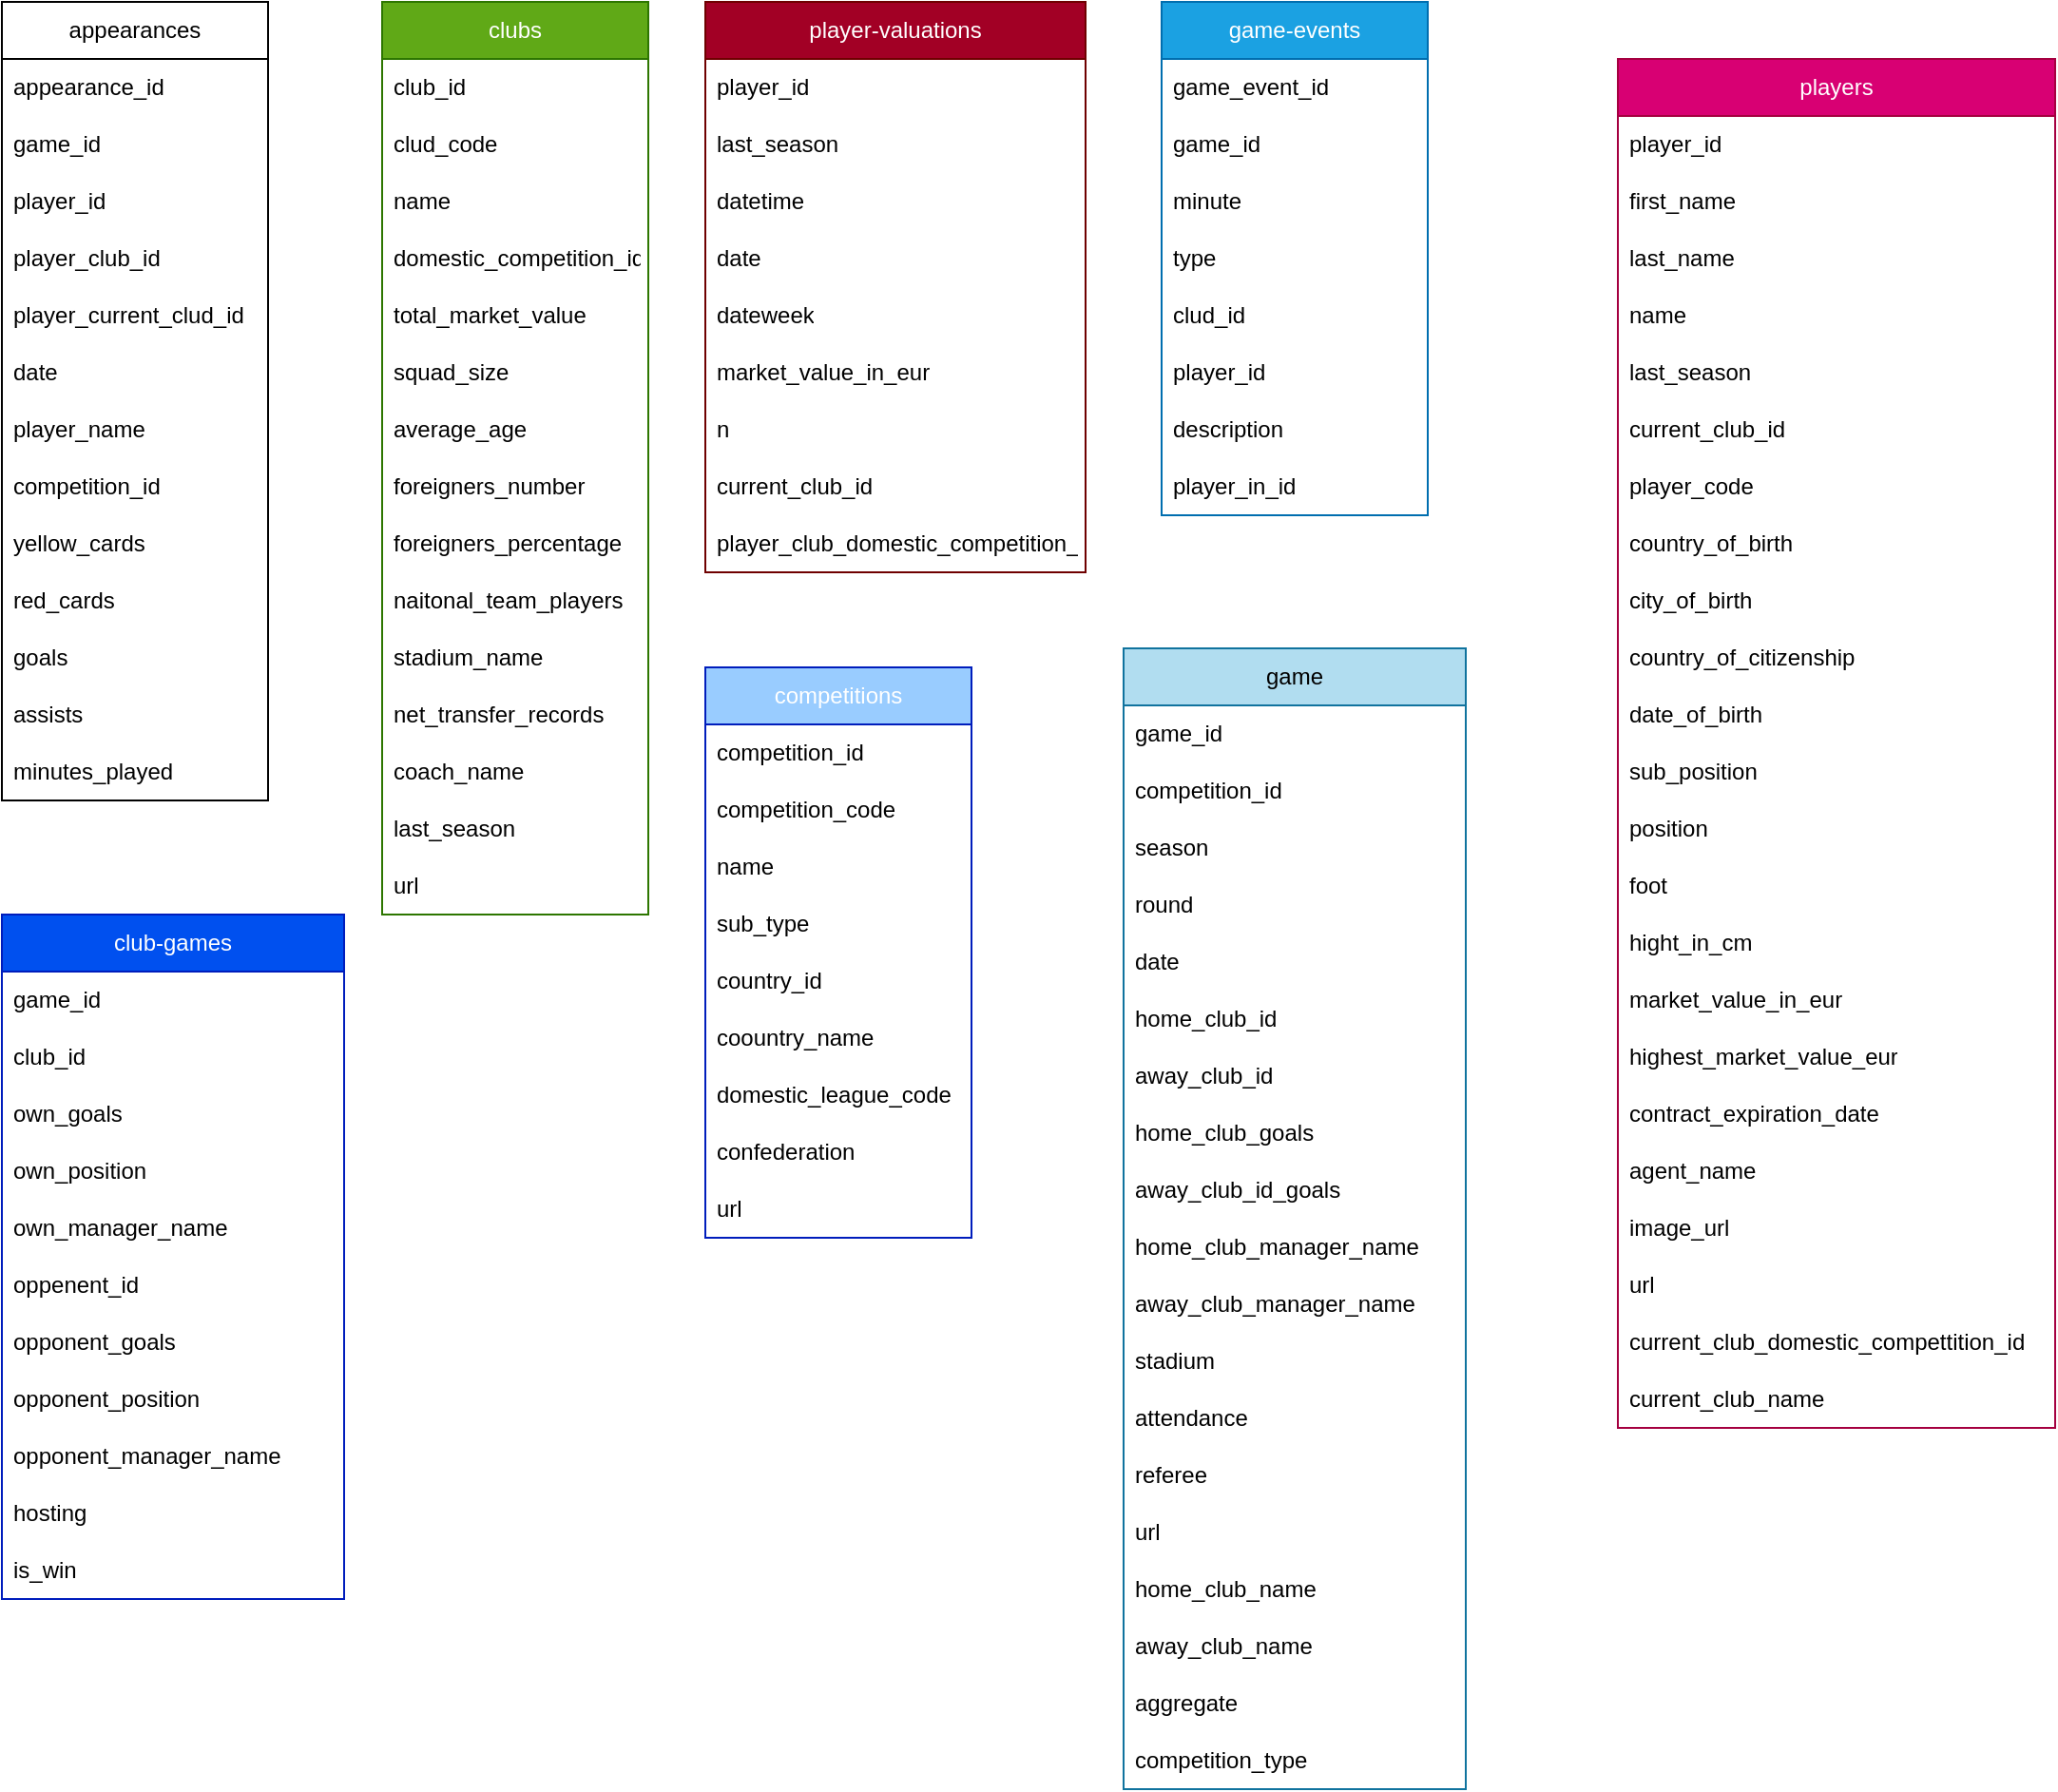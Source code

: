 <mxfile version="21.7.5" type="device">
  <diagram name="Page-1" id="z9WqnyneGTdmRM8u1num">
    <mxGraphModel dx="1324" dy="928" grid="1" gridSize="10" guides="1" tooltips="1" connect="1" arrows="1" fold="1" page="1" pageScale="1" pageWidth="1390" pageHeight="980" math="0" shadow="0">
      <root>
        <mxCell id="0" />
        <mxCell id="1" parent="0" />
        <mxCell id="PSX3CFgkxzD0egWZ27Tg-1" value="appearances" style="swimlane;fontStyle=0;childLayout=stackLayout;horizontal=1;startSize=30;horizontalStack=0;resizeParent=1;resizeParentMax=0;resizeLast=0;collapsible=1;marginBottom=0;whiteSpace=wrap;html=1;" vertex="1" parent="1">
          <mxGeometry x="30" y="20" width="140" height="420" as="geometry">
            <mxRectangle x="60" y="90" width="110" height="30" as="alternateBounds" />
          </mxGeometry>
        </mxCell>
        <mxCell id="PSX3CFgkxzD0egWZ27Tg-2" value="appearance_id&lt;span style=&quot;white-space: pre;&quot;&gt;&#x9;&lt;/span&gt;&lt;span style=&quot;white-space: pre;&quot;&gt;&#x9;&lt;/span&gt;&lt;br&gt;" style="text;strokeColor=none;fillColor=none;align=left;verticalAlign=middle;spacingLeft=4;spacingRight=4;overflow=hidden;points=[[0,0.5],[1,0.5]];portConstraint=eastwest;rotatable=0;whiteSpace=wrap;html=1;" vertex="1" parent="PSX3CFgkxzD0egWZ27Tg-1">
          <mxGeometry y="30" width="140" height="30" as="geometry" />
        </mxCell>
        <mxCell id="PSX3CFgkxzD0egWZ27Tg-3" value="game_id" style="text;strokeColor=none;fillColor=none;align=left;verticalAlign=middle;spacingLeft=4;spacingRight=4;overflow=hidden;points=[[0,0.5],[1,0.5]];portConstraint=eastwest;rotatable=0;whiteSpace=wrap;html=1;" vertex="1" parent="PSX3CFgkxzD0egWZ27Tg-1">
          <mxGeometry y="60" width="140" height="30" as="geometry" />
        </mxCell>
        <mxCell id="PSX3CFgkxzD0egWZ27Tg-11" value="player_id" style="text;strokeColor=none;fillColor=none;align=left;verticalAlign=middle;spacingLeft=4;spacingRight=4;overflow=hidden;points=[[0,0.5],[1,0.5]];portConstraint=eastwest;rotatable=0;whiteSpace=wrap;html=1;" vertex="1" parent="PSX3CFgkxzD0egWZ27Tg-1">
          <mxGeometry y="90" width="140" height="30" as="geometry" />
        </mxCell>
        <mxCell id="PSX3CFgkxzD0egWZ27Tg-12" value="player_club_id" style="text;strokeColor=none;fillColor=none;align=left;verticalAlign=middle;spacingLeft=4;spacingRight=4;overflow=hidden;points=[[0,0.5],[1,0.5]];portConstraint=eastwest;rotatable=0;whiteSpace=wrap;html=1;" vertex="1" parent="PSX3CFgkxzD0egWZ27Tg-1">
          <mxGeometry y="120" width="140" height="30" as="geometry" />
        </mxCell>
        <mxCell id="PSX3CFgkxzD0egWZ27Tg-13" value="player_current_clud_id" style="text;strokeColor=none;fillColor=none;align=left;verticalAlign=middle;spacingLeft=4;spacingRight=4;overflow=hidden;points=[[0,0.5],[1,0.5]];portConstraint=eastwest;rotatable=0;whiteSpace=wrap;html=1;" vertex="1" parent="PSX3CFgkxzD0egWZ27Tg-1">
          <mxGeometry y="150" width="140" height="30" as="geometry" />
        </mxCell>
        <mxCell id="PSX3CFgkxzD0egWZ27Tg-4" value="date" style="text;strokeColor=none;fillColor=none;align=left;verticalAlign=middle;spacingLeft=4;spacingRight=4;overflow=hidden;points=[[0,0.5],[1,0.5]];portConstraint=eastwest;rotatable=0;whiteSpace=wrap;html=1;" vertex="1" parent="PSX3CFgkxzD0egWZ27Tg-1">
          <mxGeometry y="180" width="140" height="30" as="geometry" />
        </mxCell>
        <mxCell id="PSX3CFgkxzD0egWZ27Tg-14" value="player_name" style="text;strokeColor=none;fillColor=none;align=left;verticalAlign=middle;spacingLeft=4;spacingRight=4;overflow=hidden;points=[[0,0.5],[1,0.5]];portConstraint=eastwest;rotatable=0;whiteSpace=wrap;html=1;" vertex="1" parent="PSX3CFgkxzD0egWZ27Tg-1">
          <mxGeometry y="210" width="140" height="30" as="geometry" />
        </mxCell>
        <mxCell id="PSX3CFgkxzD0egWZ27Tg-15" value="competition_id" style="text;strokeColor=none;fillColor=none;align=left;verticalAlign=middle;spacingLeft=4;spacingRight=4;overflow=hidden;points=[[0,0.5],[1,0.5]];portConstraint=eastwest;rotatable=0;whiteSpace=wrap;html=1;" vertex="1" parent="PSX3CFgkxzD0egWZ27Tg-1">
          <mxGeometry y="240" width="140" height="30" as="geometry" />
        </mxCell>
        <mxCell id="PSX3CFgkxzD0egWZ27Tg-16" value="yellow_cards" style="text;strokeColor=none;fillColor=none;align=left;verticalAlign=middle;spacingLeft=4;spacingRight=4;overflow=hidden;points=[[0,0.5],[1,0.5]];portConstraint=eastwest;rotatable=0;whiteSpace=wrap;html=1;" vertex="1" parent="PSX3CFgkxzD0egWZ27Tg-1">
          <mxGeometry y="270" width="140" height="30" as="geometry" />
        </mxCell>
        <mxCell id="PSX3CFgkxzD0egWZ27Tg-17" value="red_cards" style="text;strokeColor=none;fillColor=none;align=left;verticalAlign=middle;spacingLeft=4;spacingRight=4;overflow=hidden;points=[[0,0.5],[1,0.5]];portConstraint=eastwest;rotatable=0;whiteSpace=wrap;html=1;" vertex="1" parent="PSX3CFgkxzD0egWZ27Tg-1">
          <mxGeometry y="300" width="140" height="30" as="geometry" />
        </mxCell>
        <mxCell id="PSX3CFgkxzD0egWZ27Tg-18" value="goals" style="text;strokeColor=none;fillColor=none;align=left;verticalAlign=middle;spacingLeft=4;spacingRight=4;overflow=hidden;points=[[0,0.5],[1,0.5]];portConstraint=eastwest;rotatable=0;whiteSpace=wrap;html=1;" vertex="1" parent="PSX3CFgkxzD0egWZ27Tg-1">
          <mxGeometry y="330" width="140" height="30" as="geometry" />
        </mxCell>
        <mxCell id="PSX3CFgkxzD0egWZ27Tg-19" value="assists" style="text;strokeColor=none;fillColor=none;align=left;verticalAlign=middle;spacingLeft=4;spacingRight=4;overflow=hidden;points=[[0,0.5],[1,0.5]];portConstraint=eastwest;rotatable=0;whiteSpace=wrap;html=1;" vertex="1" parent="PSX3CFgkxzD0egWZ27Tg-1">
          <mxGeometry y="360" width="140" height="30" as="geometry" />
        </mxCell>
        <mxCell id="PSX3CFgkxzD0egWZ27Tg-20" value="minutes_played" style="text;strokeColor=none;fillColor=none;align=left;verticalAlign=middle;spacingLeft=4;spacingRight=4;overflow=hidden;points=[[0,0.5],[1,0.5]];portConstraint=eastwest;rotatable=0;whiteSpace=wrap;html=1;" vertex="1" parent="PSX3CFgkxzD0egWZ27Tg-1">
          <mxGeometry y="390" width="140" height="30" as="geometry" />
        </mxCell>
        <mxCell id="PSX3CFgkxzD0egWZ27Tg-23" value="club-games" style="swimlane;fontStyle=0;childLayout=stackLayout;horizontal=1;startSize=30;horizontalStack=0;resizeParent=1;resizeParentMax=0;resizeLast=0;collapsible=1;marginBottom=0;whiteSpace=wrap;html=1;fillColor=#0050ef;strokeColor=#001DBC;fontColor=#ffffff;" vertex="1" parent="1">
          <mxGeometry x="30" y="500" width="180" height="360" as="geometry">
            <mxRectangle x="60" y="90" width="110" height="30" as="alternateBounds" />
          </mxGeometry>
        </mxCell>
        <mxCell id="PSX3CFgkxzD0egWZ27Tg-24" value="game_id&lt;span style=&quot;white-space: pre;&quot;&gt;&#x9;&lt;/span&gt;&lt;span style=&quot;white-space: pre;&quot;&gt;&#x9;&lt;/span&gt;" style="text;strokeColor=none;fillColor=none;align=left;verticalAlign=middle;spacingLeft=4;spacingRight=4;overflow=hidden;points=[[0,0.5],[1,0.5]];portConstraint=eastwest;rotatable=0;whiteSpace=wrap;html=1;" vertex="1" parent="PSX3CFgkxzD0egWZ27Tg-23">
          <mxGeometry y="30" width="180" height="30" as="geometry" />
        </mxCell>
        <mxCell id="PSX3CFgkxzD0egWZ27Tg-25" value="club_id" style="text;strokeColor=none;fillColor=none;align=left;verticalAlign=middle;spacingLeft=4;spacingRight=4;overflow=hidden;points=[[0,0.5],[1,0.5]];portConstraint=eastwest;rotatable=0;whiteSpace=wrap;html=1;" vertex="1" parent="PSX3CFgkxzD0egWZ27Tg-23">
          <mxGeometry y="60" width="180" height="30" as="geometry" />
        </mxCell>
        <mxCell id="PSX3CFgkxzD0egWZ27Tg-26" value="own_goals" style="text;strokeColor=none;fillColor=none;align=left;verticalAlign=middle;spacingLeft=4;spacingRight=4;overflow=hidden;points=[[0,0.5],[1,0.5]];portConstraint=eastwest;rotatable=0;whiteSpace=wrap;html=1;" vertex="1" parent="PSX3CFgkxzD0egWZ27Tg-23">
          <mxGeometry y="90" width="180" height="30" as="geometry" />
        </mxCell>
        <mxCell id="PSX3CFgkxzD0egWZ27Tg-27" value="own_position" style="text;strokeColor=none;fillColor=none;align=left;verticalAlign=middle;spacingLeft=4;spacingRight=4;overflow=hidden;points=[[0,0.5],[1,0.5]];portConstraint=eastwest;rotatable=0;whiteSpace=wrap;html=1;" vertex="1" parent="PSX3CFgkxzD0egWZ27Tg-23">
          <mxGeometry y="120" width="180" height="30" as="geometry" />
        </mxCell>
        <mxCell id="PSX3CFgkxzD0egWZ27Tg-28" value="own_manager_name" style="text;strokeColor=none;fillColor=none;align=left;verticalAlign=middle;spacingLeft=4;spacingRight=4;overflow=hidden;points=[[0,0.5],[1,0.5]];portConstraint=eastwest;rotatable=0;whiteSpace=wrap;html=1;" vertex="1" parent="PSX3CFgkxzD0egWZ27Tg-23">
          <mxGeometry y="150" width="180" height="30" as="geometry" />
        </mxCell>
        <mxCell id="PSX3CFgkxzD0egWZ27Tg-29" value="oppenent_id" style="text;strokeColor=none;fillColor=none;align=left;verticalAlign=middle;spacingLeft=4;spacingRight=4;overflow=hidden;points=[[0,0.5],[1,0.5]];portConstraint=eastwest;rotatable=0;whiteSpace=wrap;html=1;" vertex="1" parent="PSX3CFgkxzD0egWZ27Tg-23">
          <mxGeometry y="180" width="180" height="30" as="geometry" />
        </mxCell>
        <mxCell id="PSX3CFgkxzD0egWZ27Tg-30" value="opponent_goals" style="text;strokeColor=none;fillColor=none;align=left;verticalAlign=middle;spacingLeft=4;spacingRight=4;overflow=hidden;points=[[0,0.5],[1,0.5]];portConstraint=eastwest;rotatable=0;whiteSpace=wrap;html=1;" vertex="1" parent="PSX3CFgkxzD0egWZ27Tg-23">
          <mxGeometry y="210" width="180" height="30" as="geometry" />
        </mxCell>
        <mxCell id="PSX3CFgkxzD0egWZ27Tg-31" value="opponent_position" style="text;strokeColor=none;fillColor=none;align=left;verticalAlign=middle;spacingLeft=4;spacingRight=4;overflow=hidden;points=[[0,0.5],[1,0.5]];portConstraint=eastwest;rotatable=0;whiteSpace=wrap;html=1;" vertex="1" parent="PSX3CFgkxzD0egWZ27Tg-23">
          <mxGeometry y="240" width="180" height="30" as="geometry" />
        </mxCell>
        <mxCell id="PSX3CFgkxzD0egWZ27Tg-32" value="opponent_manager_name" style="text;strokeColor=none;fillColor=none;align=left;verticalAlign=middle;spacingLeft=4;spacingRight=4;overflow=hidden;points=[[0,0.5],[1,0.5]];portConstraint=eastwest;rotatable=0;whiteSpace=wrap;html=1;" vertex="1" parent="PSX3CFgkxzD0egWZ27Tg-23">
          <mxGeometry y="270" width="180" height="30" as="geometry" />
        </mxCell>
        <mxCell id="PSX3CFgkxzD0egWZ27Tg-34" value="hosting" style="text;strokeColor=none;fillColor=none;align=left;verticalAlign=middle;spacingLeft=4;spacingRight=4;overflow=hidden;points=[[0,0.5],[1,0.5]];portConstraint=eastwest;rotatable=0;whiteSpace=wrap;html=1;" vertex="1" parent="PSX3CFgkxzD0egWZ27Tg-23">
          <mxGeometry y="300" width="180" height="30" as="geometry" />
        </mxCell>
        <mxCell id="PSX3CFgkxzD0egWZ27Tg-35" value="is_win" style="text;strokeColor=none;fillColor=none;align=left;verticalAlign=middle;spacingLeft=4;spacingRight=4;overflow=hidden;points=[[0,0.5],[1,0.5]];portConstraint=eastwest;rotatable=0;whiteSpace=wrap;html=1;" vertex="1" parent="PSX3CFgkxzD0egWZ27Tg-23">
          <mxGeometry y="330" width="180" height="30" as="geometry" />
        </mxCell>
        <mxCell id="PSX3CFgkxzD0egWZ27Tg-37" value="clubs" style="swimlane;fontStyle=0;childLayout=stackLayout;horizontal=1;startSize=30;horizontalStack=0;resizeParent=1;resizeParentMax=0;resizeLast=0;collapsible=1;marginBottom=0;whiteSpace=wrap;html=1;fillColor=#60a917;strokeColor=#2D7600;fontColor=#ffffff;" vertex="1" parent="1">
          <mxGeometry x="230" y="20" width="140" height="480" as="geometry">
            <mxRectangle x="60" y="90" width="110" height="30" as="alternateBounds" />
          </mxGeometry>
        </mxCell>
        <mxCell id="PSX3CFgkxzD0egWZ27Tg-39" value="club_id" style="text;strokeColor=none;fillColor=none;align=left;verticalAlign=middle;spacingLeft=4;spacingRight=4;overflow=hidden;points=[[0,0.5],[1,0.5]];portConstraint=eastwest;rotatable=0;whiteSpace=wrap;html=1;" vertex="1" parent="PSX3CFgkxzD0egWZ27Tg-37">
          <mxGeometry y="30" width="140" height="30" as="geometry" />
        </mxCell>
        <mxCell id="PSX3CFgkxzD0egWZ27Tg-40" value="clud_code" style="text;strokeColor=none;fillColor=none;align=left;verticalAlign=middle;spacingLeft=4;spacingRight=4;overflow=hidden;points=[[0,0.5],[1,0.5]];portConstraint=eastwest;rotatable=0;whiteSpace=wrap;html=1;" vertex="1" parent="PSX3CFgkxzD0egWZ27Tg-37">
          <mxGeometry y="60" width="140" height="30" as="geometry" />
        </mxCell>
        <mxCell id="PSX3CFgkxzD0egWZ27Tg-41" value="name" style="text;strokeColor=none;fillColor=none;align=left;verticalAlign=middle;spacingLeft=4;spacingRight=4;overflow=hidden;points=[[0,0.5],[1,0.5]];portConstraint=eastwest;rotatable=0;whiteSpace=wrap;html=1;" vertex="1" parent="PSX3CFgkxzD0egWZ27Tg-37">
          <mxGeometry y="90" width="140" height="30" as="geometry" />
        </mxCell>
        <mxCell id="PSX3CFgkxzD0egWZ27Tg-42" value="domestic_competition_id" style="text;strokeColor=none;fillColor=none;align=left;verticalAlign=middle;spacingLeft=4;spacingRight=4;overflow=hidden;points=[[0,0.5],[1,0.5]];portConstraint=eastwest;rotatable=0;whiteSpace=wrap;html=1;" vertex="1" parent="PSX3CFgkxzD0egWZ27Tg-37">
          <mxGeometry y="120" width="140" height="30" as="geometry" />
        </mxCell>
        <mxCell id="PSX3CFgkxzD0egWZ27Tg-43" value="total_market_value" style="text;strokeColor=none;fillColor=none;align=left;verticalAlign=middle;spacingLeft=4;spacingRight=4;overflow=hidden;points=[[0,0.5],[1,0.5]];portConstraint=eastwest;rotatable=0;whiteSpace=wrap;html=1;" vertex="1" parent="PSX3CFgkxzD0egWZ27Tg-37">
          <mxGeometry y="150" width="140" height="30" as="geometry" />
        </mxCell>
        <mxCell id="PSX3CFgkxzD0egWZ27Tg-44" value="squad_size" style="text;strokeColor=none;fillColor=none;align=left;verticalAlign=middle;spacingLeft=4;spacingRight=4;overflow=hidden;points=[[0,0.5],[1,0.5]];portConstraint=eastwest;rotatable=0;whiteSpace=wrap;html=1;" vertex="1" parent="PSX3CFgkxzD0egWZ27Tg-37">
          <mxGeometry y="180" width="140" height="30" as="geometry" />
        </mxCell>
        <mxCell id="PSX3CFgkxzD0egWZ27Tg-45" value="average_age" style="text;strokeColor=none;fillColor=none;align=left;verticalAlign=middle;spacingLeft=4;spacingRight=4;overflow=hidden;points=[[0,0.5],[1,0.5]];portConstraint=eastwest;rotatable=0;whiteSpace=wrap;html=1;" vertex="1" parent="PSX3CFgkxzD0egWZ27Tg-37">
          <mxGeometry y="210" width="140" height="30" as="geometry" />
        </mxCell>
        <mxCell id="PSX3CFgkxzD0egWZ27Tg-46" value="foreigners_number" style="text;strokeColor=none;fillColor=none;align=left;verticalAlign=middle;spacingLeft=4;spacingRight=4;overflow=hidden;points=[[0,0.5],[1,0.5]];portConstraint=eastwest;rotatable=0;whiteSpace=wrap;html=1;" vertex="1" parent="PSX3CFgkxzD0egWZ27Tg-37">
          <mxGeometry y="240" width="140" height="30" as="geometry" />
        </mxCell>
        <mxCell id="PSX3CFgkxzD0egWZ27Tg-47" value="foreigners_percentage" style="text;strokeColor=none;fillColor=none;align=left;verticalAlign=middle;spacingLeft=4;spacingRight=4;overflow=hidden;points=[[0,0.5],[1,0.5]];portConstraint=eastwest;rotatable=0;whiteSpace=wrap;html=1;" vertex="1" parent="PSX3CFgkxzD0egWZ27Tg-37">
          <mxGeometry y="270" width="140" height="30" as="geometry" />
        </mxCell>
        <mxCell id="PSX3CFgkxzD0egWZ27Tg-48" value="naitonal_team_players" style="text;strokeColor=none;fillColor=none;align=left;verticalAlign=middle;spacingLeft=4;spacingRight=4;overflow=hidden;points=[[0,0.5],[1,0.5]];portConstraint=eastwest;rotatable=0;whiteSpace=wrap;html=1;" vertex="1" parent="PSX3CFgkxzD0egWZ27Tg-37">
          <mxGeometry y="300" width="140" height="30" as="geometry" />
        </mxCell>
        <mxCell id="PSX3CFgkxzD0egWZ27Tg-49" value="stadium_name" style="text;strokeColor=none;fillColor=none;align=left;verticalAlign=middle;spacingLeft=4;spacingRight=4;overflow=hidden;points=[[0,0.5],[1,0.5]];portConstraint=eastwest;rotatable=0;whiteSpace=wrap;html=1;" vertex="1" parent="PSX3CFgkxzD0egWZ27Tg-37">
          <mxGeometry y="330" width="140" height="30" as="geometry" />
        </mxCell>
        <mxCell id="PSX3CFgkxzD0egWZ27Tg-51" value="net_transfer_records" style="text;strokeColor=none;fillColor=none;align=left;verticalAlign=middle;spacingLeft=4;spacingRight=4;overflow=hidden;points=[[0,0.5],[1,0.5]];portConstraint=eastwest;rotatable=0;whiteSpace=wrap;html=1;" vertex="1" parent="PSX3CFgkxzD0egWZ27Tg-37">
          <mxGeometry y="360" width="140" height="30" as="geometry" />
        </mxCell>
        <mxCell id="PSX3CFgkxzD0egWZ27Tg-50" value="coach_name" style="text;strokeColor=none;fillColor=none;align=left;verticalAlign=middle;spacingLeft=4;spacingRight=4;overflow=hidden;points=[[0,0.5],[1,0.5]];portConstraint=eastwest;rotatable=0;whiteSpace=wrap;html=1;" vertex="1" parent="PSX3CFgkxzD0egWZ27Tg-37">
          <mxGeometry y="390" width="140" height="30" as="geometry" />
        </mxCell>
        <mxCell id="PSX3CFgkxzD0egWZ27Tg-52" value="last_season" style="text;strokeColor=none;fillColor=none;align=left;verticalAlign=middle;spacingLeft=4;spacingRight=4;overflow=hidden;points=[[0,0.5],[1,0.5]];portConstraint=eastwest;rotatable=0;whiteSpace=wrap;html=1;" vertex="1" parent="PSX3CFgkxzD0egWZ27Tg-37">
          <mxGeometry y="420" width="140" height="30" as="geometry" />
        </mxCell>
        <mxCell id="PSX3CFgkxzD0egWZ27Tg-53" value="url" style="text;strokeColor=none;fillColor=none;align=left;verticalAlign=middle;spacingLeft=4;spacingRight=4;overflow=hidden;points=[[0,0.5],[1,0.5]];portConstraint=eastwest;rotatable=0;whiteSpace=wrap;html=1;" vertex="1" parent="PSX3CFgkxzD0egWZ27Tg-37">
          <mxGeometry y="450" width="140" height="30" as="geometry" />
        </mxCell>
        <mxCell id="PSX3CFgkxzD0egWZ27Tg-54" value="competitions" style="swimlane;fontStyle=0;childLayout=stackLayout;horizontal=1;startSize=30;horizontalStack=0;resizeParent=1;resizeParentMax=0;resizeLast=0;collapsible=1;marginBottom=0;whiteSpace=wrap;html=1;fillColor=#99CCFF;strokeColor=#001DBC;fontColor=#ffffff;" vertex="1" parent="1">
          <mxGeometry x="400" y="370" width="140" height="300" as="geometry">
            <mxRectangle x="60" y="90" width="110" height="30" as="alternateBounds" />
          </mxGeometry>
        </mxCell>
        <mxCell id="PSX3CFgkxzD0egWZ27Tg-55" value="competition_id&lt;span style=&quot;white-space: pre;&quot;&gt;&#x9;&lt;/span&gt;" style="text;strokeColor=none;fillColor=none;align=left;verticalAlign=middle;spacingLeft=4;spacingRight=4;overflow=hidden;points=[[0,0.5],[1,0.5]];portConstraint=eastwest;rotatable=0;whiteSpace=wrap;html=1;" vertex="1" parent="PSX3CFgkxzD0egWZ27Tg-54">
          <mxGeometry y="30" width="140" height="30" as="geometry" />
        </mxCell>
        <mxCell id="PSX3CFgkxzD0egWZ27Tg-56" value="competition_code" style="text;strokeColor=none;fillColor=none;align=left;verticalAlign=middle;spacingLeft=4;spacingRight=4;overflow=hidden;points=[[0,0.5],[1,0.5]];portConstraint=eastwest;rotatable=0;whiteSpace=wrap;html=1;" vertex="1" parent="PSX3CFgkxzD0egWZ27Tg-54">
          <mxGeometry y="60" width="140" height="30" as="geometry" />
        </mxCell>
        <mxCell id="PSX3CFgkxzD0egWZ27Tg-57" value="name" style="text;strokeColor=none;fillColor=none;align=left;verticalAlign=middle;spacingLeft=4;spacingRight=4;overflow=hidden;points=[[0,0.5],[1,0.5]];portConstraint=eastwest;rotatable=0;whiteSpace=wrap;html=1;" vertex="1" parent="PSX3CFgkxzD0egWZ27Tg-54">
          <mxGeometry y="90" width="140" height="30" as="geometry" />
        </mxCell>
        <mxCell id="PSX3CFgkxzD0egWZ27Tg-58" value="sub_type" style="text;strokeColor=none;fillColor=none;align=left;verticalAlign=middle;spacingLeft=4;spacingRight=4;overflow=hidden;points=[[0,0.5],[1,0.5]];portConstraint=eastwest;rotatable=0;whiteSpace=wrap;html=1;" vertex="1" parent="PSX3CFgkxzD0egWZ27Tg-54">
          <mxGeometry y="120" width="140" height="30" as="geometry" />
        </mxCell>
        <mxCell id="PSX3CFgkxzD0egWZ27Tg-59" value="country_id" style="text;strokeColor=none;fillColor=none;align=left;verticalAlign=middle;spacingLeft=4;spacingRight=4;overflow=hidden;points=[[0,0.5],[1,0.5]];portConstraint=eastwest;rotatable=0;whiteSpace=wrap;html=1;" vertex="1" parent="PSX3CFgkxzD0egWZ27Tg-54">
          <mxGeometry y="150" width="140" height="30" as="geometry" />
        </mxCell>
        <mxCell id="PSX3CFgkxzD0egWZ27Tg-60" value="coountry_name" style="text;strokeColor=none;fillColor=none;align=left;verticalAlign=middle;spacingLeft=4;spacingRight=4;overflow=hidden;points=[[0,0.5],[1,0.5]];portConstraint=eastwest;rotatable=0;whiteSpace=wrap;html=1;" vertex="1" parent="PSX3CFgkxzD0egWZ27Tg-54">
          <mxGeometry y="180" width="140" height="30" as="geometry" />
        </mxCell>
        <mxCell id="PSX3CFgkxzD0egWZ27Tg-61" value="domestic_league_code" style="text;strokeColor=none;fillColor=none;align=left;verticalAlign=middle;spacingLeft=4;spacingRight=4;overflow=hidden;points=[[0,0.5],[1,0.5]];portConstraint=eastwest;rotatable=0;whiteSpace=wrap;html=1;" vertex="1" parent="PSX3CFgkxzD0egWZ27Tg-54">
          <mxGeometry y="210" width="140" height="30" as="geometry" />
        </mxCell>
        <mxCell id="PSX3CFgkxzD0egWZ27Tg-62" value="confederation" style="text;strokeColor=none;fillColor=none;align=left;verticalAlign=middle;spacingLeft=4;spacingRight=4;overflow=hidden;points=[[0,0.5],[1,0.5]];portConstraint=eastwest;rotatable=0;whiteSpace=wrap;html=1;" vertex="1" parent="PSX3CFgkxzD0egWZ27Tg-54">
          <mxGeometry y="240" width="140" height="30" as="geometry" />
        </mxCell>
        <mxCell id="PSX3CFgkxzD0egWZ27Tg-63" value="url" style="text;strokeColor=none;fillColor=none;align=left;verticalAlign=middle;spacingLeft=4;spacingRight=4;overflow=hidden;points=[[0,0.5],[1,0.5]];portConstraint=eastwest;rotatable=0;whiteSpace=wrap;html=1;" vertex="1" parent="PSX3CFgkxzD0egWZ27Tg-54">
          <mxGeometry y="270" width="140" height="30" as="geometry" />
        </mxCell>
        <mxCell id="PSX3CFgkxzD0egWZ27Tg-71" value="game-events" style="swimlane;fontStyle=0;childLayout=stackLayout;horizontal=1;startSize=30;horizontalStack=0;resizeParent=1;resizeParentMax=0;resizeLast=0;collapsible=1;marginBottom=0;whiteSpace=wrap;html=1;fillColor=#1ba1e2;strokeColor=#006EAF;fontColor=#ffffff;" vertex="1" parent="1">
          <mxGeometry x="640" y="20" width="140" height="270" as="geometry">
            <mxRectangle x="60" y="90" width="110" height="30" as="alternateBounds" />
          </mxGeometry>
        </mxCell>
        <mxCell id="PSX3CFgkxzD0egWZ27Tg-72" value="game_event_id" style="text;strokeColor=none;fillColor=none;align=left;verticalAlign=middle;spacingLeft=4;spacingRight=4;overflow=hidden;points=[[0,0.5],[1,0.5]];portConstraint=eastwest;rotatable=0;whiteSpace=wrap;html=1;" vertex="1" parent="PSX3CFgkxzD0egWZ27Tg-71">
          <mxGeometry y="30" width="140" height="30" as="geometry" />
        </mxCell>
        <mxCell id="PSX3CFgkxzD0egWZ27Tg-73" value="game_id" style="text;strokeColor=none;fillColor=none;align=left;verticalAlign=middle;spacingLeft=4;spacingRight=4;overflow=hidden;points=[[0,0.5],[1,0.5]];portConstraint=eastwest;rotatable=0;whiteSpace=wrap;html=1;" vertex="1" parent="PSX3CFgkxzD0egWZ27Tg-71">
          <mxGeometry y="60" width="140" height="30" as="geometry" />
        </mxCell>
        <mxCell id="PSX3CFgkxzD0egWZ27Tg-74" value="minute" style="text;strokeColor=none;fillColor=none;align=left;verticalAlign=middle;spacingLeft=4;spacingRight=4;overflow=hidden;points=[[0,0.5],[1,0.5]];portConstraint=eastwest;rotatable=0;whiteSpace=wrap;html=1;" vertex="1" parent="PSX3CFgkxzD0egWZ27Tg-71">
          <mxGeometry y="90" width="140" height="30" as="geometry" />
        </mxCell>
        <mxCell id="PSX3CFgkxzD0egWZ27Tg-75" value="type" style="text;strokeColor=none;fillColor=none;align=left;verticalAlign=middle;spacingLeft=4;spacingRight=4;overflow=hidden;points=[[0,0.5],[1,0.5]];portConstraint=eastwest;rotatable=0;whiteSpace=wrap;html=1;" vertex="1" parent="PSX3CFgkxzD0egWZ27Tg-71">
          <mxGeometry y="120" width="140" height="30" as="geometry" />
        </mxCell>
        <mxCell id="PSX3CFgkxzD0egWZ27Tg-76" value="clud_id" style="text;strokeColor=none;fillColor=none;align=left;verticalAlign=middle;spacingLeft=4;spacingRight=4;overflow=hidden;points=[[0,0.5],[1,0.5]];portConstraint=eastwest;rotatable=0;whiteSpace=wrap;html=1;" vertex="1" parent="PSX3CFgkxzD0egWZ27Tg-71">
          <mxGeometry y="150" width="140" height="30" as="geometry" />
        </mxCell>
        <mxCell id="PSX3CFgkxzD0egWZ27Tg-77" value="player_id" style="text;strokeColor=none;fillColor=none;align=left;verticalAlign=middle;spacingLeft=4;spacingRight=4;overflow=hidden;points=[[0,0.5],[1,0.5]];portConstraint=eastwest;rotatable=0;whiteSpace=wrap;html=1;" vertex="1" parent="PSX3CFgkxzD0egWZ27Tg-71">
          <mxGeometry y="180" width="140" height="30" as="geometry" />
        </mxCell>
        <mxCell id="PSX3CFgkxzD0egWZ27Tg-78" value="description" style="text;strokeColor=none;fillColor=none;align=left;verticalAlign=middle;spacingLeft=4;spacingRight=4;overflow=hidden;points=[[0,0.5],[1,0.5]];portConstraint=eastwest;rotatable=0;whiteSpace=wrap;html=1;" vertex="1" parent="PSX3CFgkxzD0egWZ27Tg-71">
          <mxGeometry y="210" width="140" height="30" as="geometry" />
        </mxCell>
        <mxCell id="PSX3CFgkxzD0egWZ27Tg-79" value="player_in_id" style="text;strokeColor=none;fillColor=none;align=left;verticalAlign=middle;spacingLeft=4;spacingRight=4;overflow=hidden;points=[[0,0.5],[1,0.5]];portConstraint=eastwest;rotatable=0;whiteSpace=wrap;html=1;" vertex="1" parent="PSX3CFgkxzD0egWZ27Tg-71">
          <mxGeometry y="240" width="140" height="30" as="geometry" />
        </mxCell>
        <mxCell id="PSX3CFgkxzD0egWZ27Tg-83" value="game" style="swimlane;fontStyle=0;childLayout=stackLayout;horizontal=1;startSize=30;horizontalStack=0;resizeParent=1;resizeParentMax=0;resizeLast=0;collapsible=1;marginBottom=0;whiteSpace=wrap;html=1;fillColor=#b1ddf0;strokeColor=#10739e;" vertex="1" parent="1">
          <mxGeometry x="620" y="360" width="180" height="600" as="geometry">
            <mxRectangle x="60" y="90" width="110" height="30" as="alternateBounds" />
          </mxGeometry>
        </mxCell>
        <mxCell id="PSX3CFgkxzD0egWZ27Tg-85" value="game_id" style="text;strokeColor=none;fillColor=none;align=left;verticalAlign=middle;spacingLeft=4;spacingRight=4;overflow=hidden;points=[[0,0.5],[1,0.5]];portConstraint=eastwest;rotatable=0;whiteSpace=wrap;html=1;" vertex="1" parent="PSX3CFgkxzD0egWZ27Tg-83">
          <mxGeometry y="30" width="180" height="30" as="geometry" />
        </mxCell>
        <mxCell id="PSX3CFgkxzD0egWZ27Tg-86" value="competition_id" style="text;strokeColor=none;fillColor=none;align=left;verticalAlign=middle;spacingLeft=4;spacingRight=4;overflow=hidden;points=[[0,0.5],[1,0.5]];portConstraint=eastwest;rotatable=0;whiteSpace=wrap;html=1;" vertex="1" parent="PSX3CFgkxzD0egWZ27Tg-83">
          <mxGeometry y="60" width="180" height="30" as="geometry" />
        </mxCell>
        <mxCell id="PSX3CFgkxzD0egWZ27Tg-87" value="season" style="text;strokeColor=none;fillColor=none;align=left;verticalAlign=middle;spacingLeft=4;spacingRight=4;overflow=hidden;points=[[0,0.5],[1,0.5]];portConstraint=eastwest;rotatable=0;whiteSpace=wrap;html=1;" vertex="1" parent="PSX3CFgkxzD0egWZ27Tg-83">
          <mxGeometry y="90" width="180" height="30" as="geometry" />
        </mxCell>
        <mxCell id="PSX3CFgkxzD0egWZ27Tg-88" value="round" style="text;strokeColor=none;fillColor=none;align=left;verticalAlign=middle;spacingLeft=4;spacingRight=4;overflow=hidden;points=[[0,0.5],[1,0.5]];portConstraint=eastwest;rotatable=0;whiteSpace=wrap;html=1;" vertex="1" parent="PSX3CFgkxzD0egWZ27Tg-83">
          <mxGeometry y="120" width="180" height="30" as="geometry" />
        </mxCell>
        <mxCell id="PSX3CFgkxzD0egWZ27Tg-89" value="date" style="text;strokeColor=none;fillColor=none;align=left;verticalAlign=middle;spacingLeft=4;spacingRight=4;overflow=hidden;points=[[0,0.5],[1,0.5]];portConstraint=eastwest;rotatable=0;whiteSpace=wrap;html=1;" vertex="1" parent="PSX3CFgkxzD0egWZ27Tg-83">
          <mxGeometry y="150" width="180" height="30" as="geometry" />
        </mxCell>
        <mxCell id="PSX3CFgkxzD0egWZ27Tg-90" value="home_club_id" style="text;strokeColor=none;fillColor=none;align=left;verticalAlign=middle;spacingLeft=4;spacingRight=4;overflow=hidden;points=[[0,0.5],[1,0.5]];portConstraint=eastwest;rotatable=0;whiteSpace=wrap;html=1;" vertex="1" parent="PSX3CFgkxzD0egWZ27Tg-83">
          <mxGeometry y="180" width="180" height="30" as="geometry" />
        </mxCell>
        <mxCell id="PSX3CFgkxzD0egWZ27Tg-91" value="away_club_id" style="text;strokeColor=none;fillColor=none;align=left;verticalAlign=middle;spacingLeft=4;spacingRight=4;overflow=hidden;points=[[0,0.5],[1,0.5]];portConstraint=eastwest;rotatable=0;whiteSpace=wrap;html=1;" vertex="1" parent="PSX3CFgkxzD0egWZ27Tg-83">
          <mxGeometry y="210" width="180" height="30" as="geometry" />
        </mxCell>
        <mxCell id="PSX3CFgkxzD0egWZ27Tg-92" value="home_club_goals" style="text;strokeColor=none;fillColor=none;align=left;verticalAlign=middle;spacingLeft=4;spacingRight=4;overflow=hidden;points=[[0,0.5],[1,0.5]];portConstraint=eastwest;rotatable=0;whiteSpace=wrap;html=1;" vertex="1" parent="PSX3CFgkxzD0egWZ27Tg-83">
          <mxGeometry y="240" width="180" height="30" as="geometry" />
        </mxCell>
        <mxCell id="PSX3CFgkxzD0egWZ27Tg-93" value="away_club_id_goals" style="text;strokeColor=none;fillColor=none;align=left;verticalAlign=middle;spacingLeft=4;spacingRight=4;overflow=hidden;points=[[0,0.5],[1,0.5]];portConstraint=eastwest;rotatable=0;whiteSpace=wrap;html=1;" vertex="1" parent="PSX3CFgkxzD0egWZ27Tg-83">
          <mxGeometry y="270" width="180" height="30" as="geometry" />
        </mxCell>
        <mxCell id="PSX3CFgkxzD0egWZ27Tg-94" value="home_club_manager_name" style="text;strokeColor=none;fillColor=none;align=left;verticalAlign=middle;spacingLeft=4;spacingRight=4;overflow=hidden;points=[[0,0.5],[1,0.5]];portConstraint=eastwest;rotatable=0;whiteSpace=wrap;html=1;" vertex="1" parent="PSX3CFgkxzD0egWZ27Tg-83">
          <mxGeometry y="300" width="180" height="30" as="geometry" />
        </mxCell>
        <mxCell id="PSX3CFgkxzD0egWZ27Tg-95" value="away_club_manager_name" style="text;strokeColor=none;fillColor=none;align=left;verticalAlign=middle;spacingLeft=4;spacingRight=4;overflow=hidden;points=[[0,0.5],[1,0.5]];portConstraint=eastwest;rotatable=0;whiteSpace=wrap;html=1;" vertex="1" parent="PSX3CFgkxzD0egWZ27Tg-83">
          <mxGeometry y="330" width="180" height="30" as="geometry" />
        </mxCell>
        <mxCell id="PSX3CFgkxzD0egWZ27Tg-96" value="stadium" style="text;strokeColor=none;fillColor=none;align=left;verticalAlign=middle;spacingLeft=4;spacingRight=4;overflow=hidden;points=[[0,0.5],[1,0.5]];portConstraint=eastwest;rotatable=0;whiteSpace=wrap;html=1;" vertex="1" parent="PSX3CFgkxzD0egWZ27Tg-83">
          <mxGeometry y="360" width="180" height="30" as="geometry" />
        </mxCell>
        <mxCell id="PSX3CFgkxzD0egWZ27Tg-97" value="attendance" style="text;strokeColor=none;fillColor=none;align=left;verticalAlign=middle;spacingLeft=4;spacingRight=4;overflow=hidden;points=[[0,0.5],[1,0.5]];portConstraint=eastwest;rotatable=0;whiteSpace=wrap;html=1;" vertex="1" parent="PSX3CFgkxzD0egWZ27Tg-83">
          <mxGeometry y="390" width="180" height="30" as="geometry" />
        </mxCell>
        <mxCell id="PSX3CFgkxzD0egWZ27Tg-98" value="referee" style="text;strokeColor=none;fillColor=none;align=left;verticalAlign=middle;spacingLeft=4;spacingRight=4;overflow=hidden;points=[[0,0.5],[1,0.5]];portConstraint=eastwest;rotatable=0;whiteSpace=wrap;html=1;" vertex="1" parent="PSX3CFgkxzD0egWZ27Tg-83">
          <mxGeometry y="420" width="180" height="30" as="geometry" />
        </mxCell>
        <mxCell id="PSX3CFgkxzD0egWZ27Tg-99" value="url" style="text;strokeColor=none;fillColor=none;align=left;verticalAlign=middle;spacingLeft=4;spacingRight=4;overflow=hidden;points=[[0,0.5],[1,0.5]];portConstraint=eastwest;rotatable=0;whiteSpace=wrap;html=1;" vertex="1" parent="PSX3CFgkxzD0egWZ27Tg-83">
          <mxGeometry y="450" width="180" height="30" as="geometry" />
        </mxCell>
        <mxCell id="PSX3CFgkxzD0egWZ27Tg-100" value="home_club_name" style="text;strokeColor=none;fillColor=none;align=left;verticalAlign=middle;spacingLeft=4;spacingRight=4;overflow=hidden;points=[[0,0.5],[1,0.5]];portConstraint=eastwest;rotatable=0;whiteSpace=wrap;html=1;" vertex="1" parent="PSX3CFgkxzD0egWZ27Tg-83">
          <mxGeometry y="480" width="180" height="30" as="geometry" />
        </mxCell>
        <mxCell id="PSX3CFgkxzD0egWZ27Tg-101" value="away_club_name" style="text;strokeColor=none;fillColor=none;align=left;verticalAlign=middle;spacingLeft=4;spacingRight=4;overflow=hidden;points=[[0,0.5],[1,0.5]];portConstraint=eastwest;rotatable=0;whiteSpace=wrap;html=1;" vertex="1" parent="PSX3CFgkxzD0egWZ27Tg-83">
          <mxGeometry y="510" width="180" height="30" as="geometry" />
        </mxCell>
        <mxCell id="PSX3CFgkxzD0egWZ27Tg-102" value="aggregate" style="text;strokeColor=none;fillColor=none;align=left;verticalAlign=middle;spacingLeft=4;spacingRight=4;overflow=hidden;points=[[0,0.5],[1,0.5]];portConstraint=eastwest;rotatable=0;whiteSpace=wrap;html=1;" vertex="1" parent="PSX3CFgkxzD0egWZ27Tg-83">
          <mxGeometry y="540" width="180" height="30" as="geometry" />
        </mxCell>
        <mxCell id="PSX3CFgkxzD0egWZ27Tg-103" value="competition_type" style="text;strokeColor=none;fillColor=none;align=left;verticalAlign=middle;spacingLeft=4;spacingRight=4;overflow=hidden;points=[[0,0.5],[1,0.5]];portConstraint=eastwest;rotatable=0;whiteSpace=wrap;html=1;" vertex="1" parent="PSX3CFgkxzD0egWZ27Tg-83">
          <mxGeometry y="570" width="180" height="30" as="geometry" />
        </mxCell>
        <mxCell id="PSX3CFgkxzD0egWZ27Tg-104" value="player-valuations" style="swimlane;fontStyle=0;childLayout=stackLayout;horizontal=1;startSize=30;horizontalStack=0;resizeParent=1;resizeParentMax=0;resizeLast=0;collapsible=1;marginBottom=0;whiteSpace=wrap;html=1;fillColor=#a20025;strokeColor=#6F0000;fontColor=#ffffff;" vertex="1" parent="1">
          <mxGeometry x="400" y="20" width="200" height="300" as="geometry">
            <mxRectangle x="60" y="90" width="110" height="30" as="alternateBounds" />
          </mxGeometry>
        </mxCell>
        <mxCell id="PSX3CFgkxzD0egWZ27Tg-105" value="player_id" style="text;strokeColor=none;fillColor=none;align=left;verticalAlign=middle;spacingLeft=4;spacingRight=4;overflow=hidden;points=[[0,0.5],[1,0.5]];portConstraint=eastwest;rotatable=0;whiteSpace=wrap;html=1;" vertex="1" parent="PSX3CFgkxzD0egWZ27Tg-104">
          <mxGeometry y="30" width="200" height="30" as="geometry" />
        </mxCell>
        <mxCell id="PSX3CFgkxzD0egWZ27Tg-106" value="last_season" style="text;strokeColor=none;fillColor=none;align=left;verticalAlign=middle;spacingLeft=4;spacingRight=4;overflow=hidden;points=[[0,0.5],[1,0.5]];portConstraint=eastwest;rotatable=0;whiteSpace=wrap;html=1;" vertex="1" parent="PSX3CFgkxzD0egWZ27Tg-104">
          <mxGeometry y="60" width="200" height="30" as="geometry" />
        </mxCell>
        <mxCell id="PSX3CFgkxzD0egWZ27Tg-107" value="datetime" style="text;strokeColor=none;fillColor=none;align=left;verticalAlign=middle;spacingLeft=4;spacingRight=4;overflow=hidden;points=[[0,0.5],[1,0.5]];portConstraint=eastwest;rotatable=0;whiteSpace=wrap;html=1;" vertex="1" parent="PSX3CFgkxzD0egWZ27Tg-104">
          <mxGeometry y="90" width="200" height="30" as="geometry" />
        </mxCell>
        <mxCell id="PSX3CFgkxzD0egWZ27Tg-108" value="date" style="text;strokeColor=none;fillColor=none;align=left;verticalAlign=middle;spacingLeft=4;spacingRight=4;overflow=hidden;points=[[0,0.5],[1,0.5]];portConstraint=eastwest;rotatable=0;whiteSpace=wrap;html=1;" vertex="1" parent="PSX3CFgkxzD0egWZ27Tg-104">
          <mxGeometry y="120" width="200" height="30" as="geometry" />
        </mxCell>
        <mxCell id="PSX3CFgkxzD0egWZ27Tg-109" value="dateweek" style="text;strokeColor=none;fillColor=none;align=left;verticalAlign=middle;spacingLeft=4;spacingRight=4;overflow=hidden;points=[[0,0.5],[1,0.5]];portConstraint=eastwest;rotatable=0;whiteSpace=wrap;html=1;" vertex="1" parent="PSX3CFgkxzD0egWZ27Tg-104">
          <mxGeometry y="150" width="200" height="30" as="geometry" />
        </mxCell>
        <mxCell id="PSX3CFgkxzD0egWZ27Tg-111" value="market_value_in_eur" style="text;strokeColor=none;fillColor=none;align=left;verticalAlign=middle;spacingLeft=4;spacingRight=4;overflow=hidden;points=[[0,0.5],[1,0.5]];portConstraint=eastwest;rotatable=0;whiteSpace=wrap;html=1;" vertex="1" parent="PSX3CFgkxzD0egWZ27Tg-104">
          <mxGeometry y="180" width="200" height="30" as="geometry" />
        </mxCell>
        <mxCell id="PSX3CFgkxzD0egWZ27Tg-112" value="n" style="text;strokeColor=none;fillColor=none;align=left;verticalAlign=middle;spacingLeft=4;spacingRight=4;overflow=hidden;points=[[0,0.5],[1,0.5]];portConstraint=eastwest;rotatable=0;whiteSpace=wrap;html=1;" vertex="1" parent="PSX3CFgkxzD0egWZ27Tg-104">
          <mxGeometry y="210" width="200" height="30" as="geometry" />
        </mxCell>
        <mxCell id="PSX3CFgkxzD0egWZ27Tg-113" value="current_club_id" style="text;strokeColor=none;fillColor=none;align=left;verticalAlign=middle;spacingLeft=4;spacingRight=4;overflow=hidden;points=[[0,0.5],[1,0.5]];portConstraint=eastwest;rotatable=0;whiteSpace=wrap;html=1;" vertex="1" parent="PSX3CFgkxzD0egWZ27Tg-104">
          <mxGeometry y="240" width="200" height="30" as="geometry" />
        </mxCell>
        <mxCell id="PSX3CFgkxzD0egWZ27Tg-114" value="player_club_domestic_competition_id" style="text;strokeColor=none;fillColor=none;align=left;verticalAlign=middle;spacingLeft=4;spacingRight=4;overflow=hidden;points=[[0,0.5],[1,0.5]];portConstraint=eastwest;rotatable=0;whiteSpace=wrap;html=1;" vertex="1" parent="PSX3CFgkxzD0egWZ27Tg-104">
          <mxGeometry y="270" width="200" height="30" as="geometry" />
        </mxCell>
        <mxCell id="PSX3CFgkxzD0egWZ27Tg-115" value="players" style="swimlane;fontStyle=0;childLayout=stackLayout;horizontal=1;startSize=30;horizontalStack=0;resizeParent=1;resizeParentMax=0;resizeLast=0;collapsible=1;marginBottom=0;whiteSpace=wrap;html=1;fillColor=#d80073;strokeColor=#A50040;fontColor=#ffffff;" vertex="1" parent="1">
          <mxGeometry x="880" y="50" width="230" height="720" as="geometry">
            <mxRectangle x="60" y="90" width="110" height="30" as="alternateBounds" />
          </mxGeometry>
        </mxCell>
        <mxCell id="PSX3CFgkxzD0egWZ27Tg-116" value="player_id" style="text;strokeColor=none;fillColor=none;align=left;verticalAlign=middle;spacingLeft=4;spacingRight=4;overflow=hidden;points=[[0,0.5],[1,0.5]];portConstraint=eastwest;rotatable=0;whiteSpace=wrap;html=1;" vertex="1" parent="PSX3CFgkxzD0egWZ27Tg-115">
          <mxGeometry y="30" width="230" height="30" as="geometry" />
        </mxCell>
        <mxCell id="PSX3CFgkxzD0egWZ27Tg-117" value="first_name" style="text;strokeColor=none;fillColor=none;align=left;verticalAlign=middle;spacingLeft=4;spacingRight=4;overflow=hidden;points=[[0,0.5],[1,0.5]];portConstraint=eastwest;rotatable=0;whiteSpace=wrap;html=1;" vertex="1" parent="PSX3CFgkxzD0egWZ27Tg-115">
          <mxGeometry y="60" width="230" height="30" as="geometry" />
        </mxCell>
        <mxCell id="PSX3CFgkxzD0egWZ27Tg-118" value="last_name" style="text;strokeColor=none;fillColor=none;align=left;verticalAlign=middle;spacingLeft=4;spacingRight=4;overflow=hidden;points=[[0,0.5],[1,0.5]];portConstraint=eastwest;rotatable=0;whiteSpace=wrap;html=1;" vertex="1" parent="PSX3CFgkxzD0egWZ27Tg-115">
          <mxGeometry y="90" width="230" height="30" as="geometry" />
        </mxCell>
        <mxCell id="PSX3CFgkxzD0egWZ27Tg-119" value="name" style="text;strokeColor=none;fillColor=none;align=left;verticalAlign=middle;spacingLeft=4;spacingRight=4;overflow=hidden;points=[[0,0.5],[1,0.5]];portConstraint=eastwest;rotatable=0;whiteSpace=wrap;html=1;" vertex="1" parent="PSX3CFgkxzD0egWZ27Tg-115">
          <mxGeometry y="120" width="230" height="30" as="geometry" />
        </mxCell>
        <mxCell id="PSX3CFgkxzD0egWZ27Tg-120" value="last_season" style="text;strokeColor=none;fillColor=none;align=left;verticalAlign=middle;spacingLeft=4;spacingRight=4;overflow=hidden;points=[[0,0.5],[1,0.5]];portConstraint=eastwest;rotatable=0;whiteSpace=wrap;html=1;" vertex="1" parent="PSX3CFgkxzD0egWZ27Tg-115">
          <mxGeometry y="150" width="230" height="30" as="geometry" />
        </mxCell>
        <mxCell id="PSX3CFgkxzD0egWZ27Tg-121" value="current_club_id" style="text;strokeColor=none;fillColor=none;align=left;verticalAlign=middle;spacingLeft=4;spacingRight=4;overflow=hidden;points=[[0,0.5],[1,0.5]];portConstraint=eastwest;rotatable=0;whiteSpace=wrap;html=1;" vertex="1" parent="PSX3CFgkxzD0egWZ27Tg-115">
          <mxGeometry y="180" width="230" height="30" as="geometry" />
        </mxCell>
        <mxCell id="PSX3CFgkxzD0egWZ27Tg-122" value="player_code" style="text;strokeColor=none;fillColor=none;align=left;verticalAlign=middle;spacingLeft=4;spacingRight=4;overflow=hidden;points=[[0,0.5],[1,0.5]];portConstraint=eastwest;rotatable=0;whiteSpace=wrap;html=1;" vertex="1" parent="PSX3CFgkxzD0egWZ27Tg-115">
          <mxGeometry y="210" width="230" height="30" as="geometry" />
        </mxCell>
        <mxCell id="PSX3CFgkxzD0egWZ27Tg-123" value="country_of_birth" style="text;strokeColor=none;fillColor=none;align=left;verticalAlign=middle;spacingLeft=4;spacingRight=4;overflow=hidden;points=[[0,0.5],[1,0.5]];portConstraint=eastwest;rotatable=0;whiteSpace=wrap;html=1;" vertex="1" parent="PSX3CFgkxzD0egWZ27Tg-115">
          <mxGeometry y="240" width="230" height="30" as="geometry" />
        </mxCell>
        <mxCell id="PSX3CFgkxzD0egWZ27Tg-124" value="city_of_birth" style="text;strokeColor=none;fillColor=none;align=left;verticalAlign=middle;spacingLeft=4;spacingRight=4;overflow=hidden;points=[[0,0.5],[1,0.5]];portConstraint=eastwest;rotatable=0;whiteSpace=wrap;html=1;" vertex="1" parent="PSX3CFgkxzD0egWZ27Tg-115">
          <mxGeometry y="270" width="230" height="30" as="geometry" />
        </mxCell>
        <mxCell id="PSX3CFgkxzD0egWZ27Tg-125" value="country_of_citizenship" style="text;strokeColor=none;fillColor=none;align=left;verticalAlign=middle;spacingLeft=4;spacingRight=4;overflow=hidden;points=[[0,0.5],[1,0.5]];portConstraint=eastwest;rotatable=0;whiteSpace=wrap;html=1;" vertex="1" parent="PSX3CFgkxzD0egWZ27Tg-115">
          <mxGeometry y="300" width="230" height="30" as="geometry" />
        </mxCell>
        <mxCell id="PSX3CFgkxzD0egWZ27Tg-126" value="date_of_birth" style="text;strokeColor=none;fillColor=none;align=left;verticalAlign=middle;spacingLeft=4;spacingRight=4;overflow=hidden;points=[[0,0.5],[1,0.5]];portConstraint=eastwest;rotatable=0;whiteSpace=wrap;html=1;" vertex="1" parent="PSX3CFgkxzD0egWZ27Tg-115">
          <mxGeometry y="330" width="230" height="30" as="geometry" />
        </mxCell>
        <mxCell id="PSX3CFgkxzD0egWZ27Tg-127" value="sub_position" style="text;strokeColor=none;fillColor=none;align=left;verticalAlign=middle;spacingLeft=4;spacingRight=4;overflow=hidden;points=[[0,0.5],[1,0.5]];portConstraint=eastwest;rotatable=0;whiteSpace=wrap;html=1;" vertex="1" parent="PSX3CFgkxzD0egWZ27Tg-115">
          <mxGeometry y="360" width="230" height="30" as="geometry" />
        </mxCell>
        <mxCell id="PSX3CFgkxzD0egWZ27Tg-128" value="position" style="text;strokeColor=none;fillColor=none;align=left;verticalAlign=middle;spacingLeft=4;spacingRight=4;overflow=hidden;points=[[0,0.5],[1,0.5]];portConstraint=eastwest;rotatable=0;whiteSpace=wrap;html=1;" vertex="1" parent="PSX3CFgkxzD0egWZ27Tg-115">
          <mxGeometry y="390" width="230" height="30" as="geometry" />
        </mxCell>
        <mxCell id="PSX3CFgkxzD0egWZ27Tg-129" value="foot" style="text;strokeColor=none;fillColor=none;align=left;verticalAlign=middle;spacingLeft=4;spacingRight=4;overflow=hidden;points=[[0,0.5],[1,0.5]];portConstraint=eastwest;rotatable=0;whiteSpace=wrap;html=1;" vertex="1" parent="PSX3CFgkxzD0egWZ27Tg-115">
          <mxGeometry y="420" width="230" height="30" as="geometry" />
        </mxCell>
        <mxCell id="PSX3CFgkxzD0egWZ27Tg-130" value="hight_in_cm" style="text;strokeColor=none;fillColor=none;align=left;verticalAlign=middle;spacingLeft=4;spacingRight=4;overflow=hidden;points=[[0,0.5],[1,0.5]];portConstraint=eastwest;rotatable=0;whiteSpace=wrap;html=1;" vertex="1" parent="PSX3CFgkxzD0egWZ27Tg-115">
          <mxGeometry y="450" width="230" height="30" as="geometry" />
        </mxCell>
        <mxCell id="PSX3CFgkxzD0egWZ27Tg-131" value="market_value_in_eur" style="text;strokeColor=none;fillColor=none;align=left;verticalAlign=middle;spacingLeft=4;spacingRight=4;overflow=hidden;points=[[0,0.5],[1,0.5]];portConstraint=eastwest;rotatable=0;whiteSpace=wrap;html=1;" vertex="1" parent="PSX3CFgkxzD0egWZ27Tg-115">
          <mxGeometry y="480" width="230" height="30" as="geometry" />
        </mxCell>
        <mxCell id="PSX3CFgkxzD0egWZ27Tg-132" value="highest_market_value_eur" style="text;strokeColor=none;fillColor=none;align=left;verticalAlign=middle;spacingLeft=4;spacingRight=4;overflow=hidden;points=[[0,0.5],[1,0.5]];portConstraint=eastwest;rotatable=0;whiteSpace=wrap;html=1;" vertex="1" parent="PSX3CFgkxzD0egWZ27Tg-115">
          <mxGeometry y="510" width="230" height="30" as="geometry" />
        </mxCell>
        <mxCell id="PSX3CFgkxzD0egWZ27Tg-133" value="contract_expiration_date" style="text;strokeColor=none;fillColor=none;align=left;verticalAlign=middle;spacingLeft=4;spacingRight=4;overflow=hidden;points=[[0,0.5],[1,0.5]];portConstraint=eastwest;rotatable=0;whiteSpace=wrap;html=1;" vertex="1" parent="PSX3CFgkxzD0egWZ27Tg-115">
          <mxGeometry y="540" width="230" height="30" as="geometry" />
        </mxCell>
        <mxCell id="PSX3CFgkxzD0egWZ27Tg-134" value="agent_name" style="text;strokeColor=none;fillColor=none;align=left;verticalAlign=middle;spacingLeft=4;spacingRight=4;overflow=hidden;points=[[0,0.5],[1,0.5]];portConstraint=eastwest;rotatable=0;whiteSpace=wrap;html=1;" vertex="1" parent="PSX3CFgkxzD0egWZ27Tg-115">
          <mxGeometry y="570" width="230" height="30" as="geometry" />
        </mxCell>
        <mxCell id="PSX3CFgkxzD0egWZ27Tg-135" value="image_url" style="text;strokeColor=none;fillColor=none;align=left;verticalAlign=middle;spacingLeft=4;spacingRight=4;overflow=hidden;points=[[0,0.5],[1,0.5]];portConstraint=eastwest;rotatable=0;whiteSpace=wrap;html=1;" vertex="1" parent="PSX3CFgkxzD0egWZ27Tg-115">
          <mxGeometry y="600" width="230" height="30" as="geometry" />
        </mxCell>
        <mxCell id="PSX3CFgkxzD0egWZ27Tg-136" value="url" style="text;strokeColor=none;fillColor=none;align=left;verticalAlign=middle;spacingLeft=4;spacingRight=4;overflow=hidden;points=[[0,0.5],[1,0.5]];portConstraint=eastwest;rotatable=0;whiteSpace=wrap;html=1;" vertex="1" parent="PSX3CFgkxzD0egWZ27Tg-115">
          <mxGeometry y="630" width="230" height="30" as="geometry" />
        </mxCell>
        <mxCell id="PSX3CFgkxzD0egWZ27Tg-137" value="current_club_domestic_compettition_id" style="text;strokeColor=none;fillColor=none;align=left;verticalAlign=middle;spacingLeft=4;spacingRight=4;overflow=hidden;points=[[0,0.5],[1,0.5]];portConstraint=eastwest;rotatable=0;whiteSpace=wrap;html=1;" vertex="1" parent="PSX3CFgkxzD0egWZ27Tg-115">
          <mxGeometry y="660" width="230" height="30" as="geometry" />
        </mxCell>
        <mxCell id="PSX3CFgkxzD0egWZ27Tg-138" value="current_club_name" style="text;strokeColor=none;fillColor=none;align=left;verticalAlign=middle;spacingLeft=4;spacingRight=4;overflow=hidden;points=[[0,0.5],[1,0.5]];portConstraint=eastwest;rotatable=0;whiteSpace=wrap;html=1;" vertex="1" parent="PSX3CFgkxzD0egWZ27Tg-115">
          <mxGeometry y="690" width="230" height="30" as="geometry" />
        </mxCell>
      </root>
    </mxGraphModel>
  </diagram>
</mxfile>
